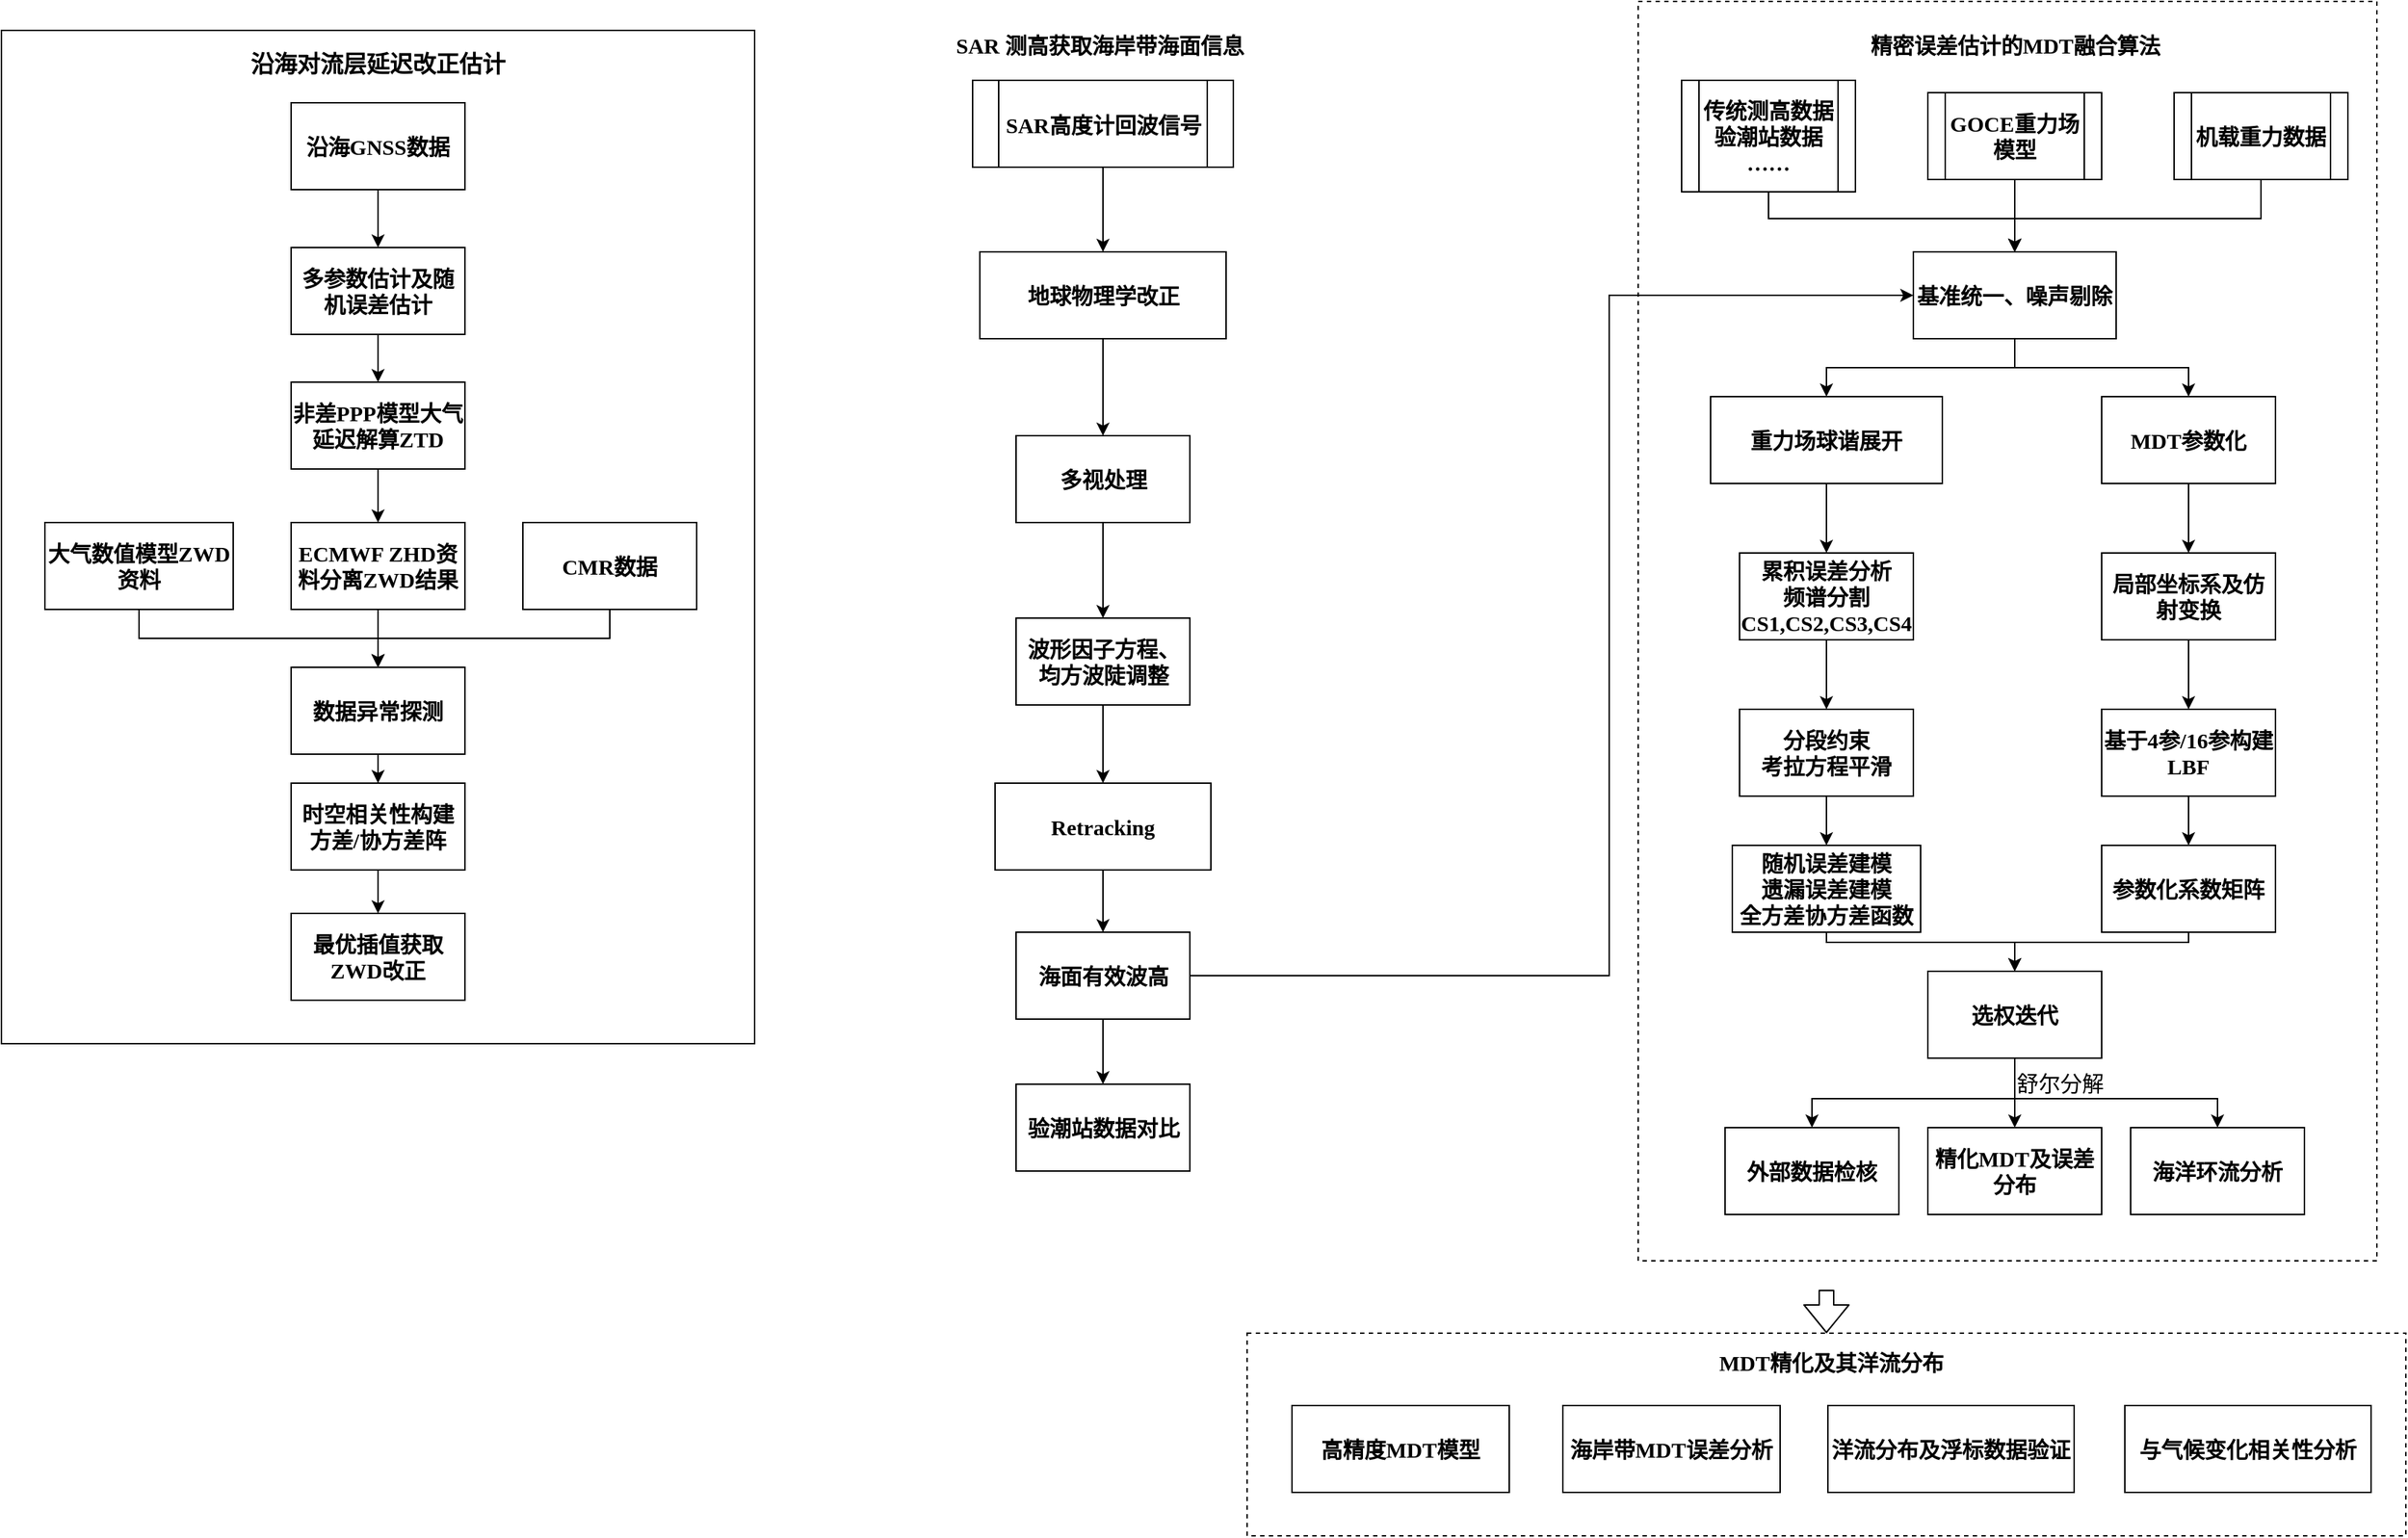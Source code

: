 <mxfile version="14.0.1" type="github">
  <diagram id="_5CkWuqMf3LJzgiGWqKs" name="Page-1">
    <mxGraphModel dx="2629" dy="1743" grid="1" gridSize="10" guides="1" tooltips="1" connect="1" arrows="1" fold="1" page="1" pageScale="1" pageWidth="850" pageHeight="1100" math="0" shadow="0">
      <root>
        <mxCell id="0" />
        <mxCell id="1" parent="0" />
        <mxCell id="6kosBuYBAHHBIYMWBs_G-26" value="" style="rounded=0;whiteSpace=wrap;html=1;fontFamily=Times New Roman;fontSize=15;" vertex="1" parent="1">
          <mxGeometry x="-980" y="-10" width="520" height="700" as="geometry" />
        </mxCell>
        <mxCell id="dWvvoxThUH6RWhC0IFGI-32" value="" style="rounded=0;whiteSpace=wrap;html=1;dashed=1;fontFamily=Times New Roman;fontSize=15;" parent="1" vertex="1">
          <mxGeometry x="150" y="-30" width="510" height="870" as="geometry" />
        </mxCell>
        <mxCell id="XMBS7pqL-egp5hLZ02eN-5" value="" style="edgeStyle=orthogonalEdgeStyle;rounded=0;orthogonalLoop=1;jettySize=auto;html=1;fontFamily=Times New Roman;fontStyle=1;fontSize=15;" parent="1" source="XMBS7pqL-egp5hLZ02eN-1" target="XMBS7pqL-egp5hLZ02eN-4" edge="1">
          <mxGeometry relative="1" as="geometry" />
        </mxCell>
        <mxCell id="XMBS7pqL-egp5hLZ02eN-1" value="SAR高度计回波信号" style="shape=process;whiteSpace=wrap;html=1;backgroundOutline=1;fontFamily=Times New Roman;fontStyle=1;fontSize=15;" parent="1" vertex="1">
          <mxGeometry x="-309.5" y="24.5" width="180" height="60" as="geometry" />
        </mxCell>
        <mxCell id="XMBS7pqL-egp5hLZ02eN-7" value="" style="edgeStyle=orthogonalEdgeStyle;rounded=0;orthogonalLoop=1;jettySize=auto;html=1;fontFamily=Times New Roman;fontStyle=1;fontSize=15;" parent="1" source="XMBS7pqL-egp5hLZ02eN-4" target="XMBS7pqL-egp5hLZ02eN-6" edge="1">
          <mxGeometry relative="1" as="geometry" />
        </mxCell>
        <mxCell id="XMBS7pqL-egp5hLZ02eN-4" value="地球物理学改正" style="rounded=0;whiteSpace=wrap;html=1;fontFamily=Times New Roman;fontStyle=1;fontSize=15;" parent="1" vertex="1">
          <mxGeometry x="-304.5" y="143" width="170" height="60" as="geometry" />
        </mxCell>
        <mxCell id="XMBS7pqL-egp5hLZ02eN-9" value="" style="edgeStyle=orthogonalEdgeStyle;rounded=0;orthogonalLoop=1;jettySize=auto;html=1;fontFamily=Times New Roman;fontStyle=1;fontSize=15;" parent="1" source="XMBS7pqL-egp5hLZ02eN-6" target="XMBS7pqL-egp5hLZ02eN-8" edge="1">
          <mxGeometry relative="1" as="geometry" />
        </mxCell>
        <mxCell id="XMBS7pqL-egp5hLZ02eN-6" value="&lt;span style=&quot;white-space: normal; font-size: 15px;&quot;&gt;多视处理&lt;/span&gt;" style="rounded=0;whiteSpace=wrap;html=1;fontFamily=Times New Roman;fontStyle=1;fontSize=15;" parent="1" vertex="1">
          <mxGeometry x="-279.5" y="270" width="120" height="60" as="geometry" />
        </mxCell>
        <mxCell id="XMBS7pqL-egp5hLZ02eN-11" value="" style="edgeStyle=orthogonalEdgeStyle;rounded=0;orthogonalLoop=1;jettySize=auto;html=1;fontFamily=Times New Roman;fontStyle=1;fontSize=15;" parent="1" source="XMBS7pqL-egp5hLZ02eN-8" target="XMBS7pqL-egp5hLZ02eN-10" edge="1">
          <mxGeometry relative="1" as="geometry" />
        </mxCell>
        <mxCell id="XMBS7pqL-egp5hLZ02eN-8" value="&lt;span style=&quot;white-space: normal; font-size: 15px;&quot;&gt;波形因子方程、均方波陡调整&lt;/span&gt;" style="rounded=0;whiteSpace=wrap;html=1;fontFamily=Times New Roman;fontStyle=1;fontSize=15;" parent="1" vertex="1">
          <mxGeometry x="-279.5" y="396" width="120" height="60" as="geometry" />
        </mxCell>
        <mxCell id="XMBS7pqL-egp5hLZ02eN-13" value="" style="edgeStyle=orthogonalEdgeStyle;rounded=0;orthogonalLoop=1;jettySize=auto;html=1;fontFamily=Times New Roman;fontStyle=1;fontSize=15;" parent="1" source="XMBS7pqL-egp5hLZ02eN-10" target="XMBS7pqL-egp5hLZ02eN-12" edge="1">
          <mxGeometry relative="1" as="geometry" />
        </mxCell>
        <mxCell id="XMBS7pqL-egp5hLZ02eN-10" value="Retracking" style="rounded=0;whiteSpace=wrap;html=1;fontFamily=Times New Roman;fontStyle=1;fontSize=15;" parent="1" vertex="1">
          <mxGeometry x="-294" y="510" width="149" height="60" as="geometry" />
        </mxCell>
        <mxCell id="XMBS7pqL-egp5hLZ02eN-15" value="" style="edgeStyle=orthogonalEdgeStyle;rounded=0;orthogonalLoop=1;jettySize=auto;html=1;fontFamily=Times New Roman;fontStyle=1;fontSize=15;" parent="1" source="XMBS7pqL-egp5hLZ02eN-12" target="XMBS7pqL-egp5hLZ02eN-14" edge="1">
          <mxGeometry relative="1" as="geometry" />
        </mxCell>
        <mxCell id="XMBS7pqL-egp5hLZ02eN-12" value="&lt;span style=&quot;white-space: normal; font-size: 15px;&quot;&gt;海面有效波高&lt;/span&gt;" style="rounded=0;whiteSpace=wrap;html=1;fontFamily=Times New Roman;fontStyle=1;fontSize=15;" parent="1" vertex="1">
          <mxGeometry x="-279.5" y="613" width="120" height="60" as="geometry" />
        </mxCell>
        <mxCell id="XMBS7pqL-egp5hLZ02eN-57" style="edgeStyle=orthogonalEdgeStyle;rounded=0;orthogonalLoop=1;jettySize=auto;html=1;exitX=1;exitY=0.5;exitDx=0;exitDy=0;fontFamily=Times New Roman;fontStyle=1;fontSize=15;entryX=0;entryY=0.5;entryDx=0;entryDy=0;" parent="1" source="XMBS7pqL-egp5hLZ02eN-12" target="XMBS7pqL-egp5hLZ02eN-34" edge="1">
          <mxGeometry relative="1" as="geometry">
            <Array as="points">
              <mxPoint x="130" y="643" />
              <mxPoint x="130" y="173" />
            </Array>
          </mxGeometry>
        </mxCell>
        <mxCell id="XMBS7pqL-egp5hLZ02eN-14" value="&lt;span style=&quot;white-space: normal; font-size: 15px;&quot;&gt;验潮站数据对比&lt;/span&gt;" style="rounded=0;whiteSpace=wrap;html=1;fontFamily=Times New Roman;fontStyle=1;fontSize=15;" parent="1" vertex="1">
          <mxGeometry x="-279.5" y="718" width="120" height="60" as="geometry" />
        </mxCell>
        <mxCell id="dWvvoxThUH6RWhC0IFGI-25" style="edgeStyle=orthogonalEdgeStyle;rounded=0;orthogonalLoop=1;jettySize=auto;html=1;entryX=0.5;entryY=0;entryDx=0;entryDy=0;fontFamily=Times New Roman;fontSize=15;" parent="1" source="XMBS7pqL-egp5hLZ02eN-31" target="XMBS7pqL-egp5hLZ02eN-34" edge="1">
          <mxGeometry relative="1" as="geometry" />
        </mxCell>
        <mxCell id="dWvvoxThUH6RWhC0IFGI-29" style="edgeStyle=orthogonalEdgeStyle;rounded=0;orthogonalLoop=1;jettySize=auto;html=1;fontFamily=Times New Roman;fontSize=15;exitX=0.5;exitY=1;exitDx=0;exitDy=0;" parent="1" source="XMBS7pqL-egp5hLZ02eN-30" target="XMBS7pqL-egp5hLZ02eN-34" edge="1">
          <mxGeometry relative="1" as="geometry">
            <Array as="points">
              <mxPoint x="240" y="120" />
              <mxPoint x="410" y="120" />
            </Array>
          </mxGeometry>
        </mxCell>
        <mxCell id="XMBS7pqL-egp5hLZ02eN-30" value="传统测高数据&lt;br&gt;验潮站数据&lt;br&gt;……" style="shape=process;whiteSpace=wrap;html=1;backgroundOutline=1;fontFamily=Times New Roman;fontStyle=1;fontSize=15;" parent="1" vertex="1">
          <mxGeometry x="180" y="24.5" width="120" height="77" as="geometry" />
        </mxCell>
        <mxCell id="dWvvoxThUH6RWhC0IFGI-26" style="edgeStyle=orthogonalEdgeStyle;rounded=0;orthogonalLoop=1;jettySize=auto;html=1;entryX=0.5;entryY=0;entryDx=0;entryDy=0;fontFamily=Times New Roman;fontSize=15;" parent="1" source="XMBS7pqL-egp5hLZ02eN-31" target="XMBS7pqL-egp5hLZ02eN-34" edge="1">
          <mxGeometry relative="1" as="geometry" />
        </mxCell>
        <mxCell id="XMBS7pqL-egp5hLZ02eN-36" value="" style="edgeStyle=orthogonalEdgeStyle;rounded=0;orthogonalLoop=1;jettySize=auto;html=1;fontFamily=Times New Roman;fontStyle=1;fontSize=15;" parent="1" source="XMBS7pqL-egp5hLZ02eN-34" target="XMBS7pqL-egp5hLZ02eN-35" edge="1">
          <mxGeometry relative="1" as="geometry" />
        </mxCell>
        <mxCell id="dWvvoxThUH6RWhC0IFGI-6" style="edgeStyle=orthogonalEdgeStyle;rounded=0;orthogonalLoop=1;jettySize=auto;html=1;entryX=0.5;entryY=0;entryDx=0;entryDy=0;" parent="1" source="XMBS7pqL-egp5hLZ02eN-34" target="dWvvoxThUH6RWhC0IFGI-5" edge="1">
          <mxGeometry relative="1" as="geometry" />
        </mxCell>
        <mxCell id="XMBS7pqL-egp5hLZ02eN-34" value="&lt;span style=&quot;white-space: normal; font-size: 15px;&quot;&gt;基准统一、噪声剔除&lt;/span&gt;" style="rounded=0;whiteSpace=wrap;html=1;fontFamily=Times New Roman;fontStyle=1;fontSize=15;" parent="1" vertex="1">
          <mxGeometry x="340" y="143" width="140" height="60" as="geometry" />
        </mxCell>
        <mxCell id="XMBS7pqL-egp5hLZ02eN-38" value="" style="edgeStyle=orthogonalEdgeStyle;rounded=0;orthogonalLoop=1;jettySize=auto;html=1;entryX=0.5;entryY=0;entryDx=0;entryDy=0;fontFamily=Times New Roman;fontStyle=1;fontSize=15;" parent="1" source="XMBS7pqL-egp5hLZ02eN-35" target="XMBS7pqL-egp5hLZ02eN-41" edge="1">
          <mxGeometry relative="1" as="geometry">
            <mxPoint x="320" y="339" as="targetPoint" />
          </mxGeometry>
        </mxCell>
        <mxCell id="XMBS7pqL-egp5hLZ02eN-35" value="重力场球谐展开" style="rounded=0;whiteSpace=wrap;html=1;fontFamily=Times New Roman;fontStyle=1;fontSize=15;" parent="1" vertex="1">
          <mxGeometry x="200" y="243" width="160" height="60" as="geometry" />
        </mxCell>
        <mxCell id="XMBS7pqL-egp5hLZ02eN-59" value="" style="edgeStyle=orthogonalEdgeStyle;rounded=0;orthogonalLoop=1;jettySize=auto;html=1;fontFamily=Times New Roman;fontStyle=1;fontSize=15;entryX=0.5;entryY=0;entryDx=0;entryDy=0;" parent="1" source="XMBS7pqL-egp5hLZ02eN-41" target="j7Tv1Ie19FKrfCCoHS4v-1" edge="1">
          <mxGeometry relative="1" as="geometry" />
        </mxCell>
        <mxCell id="XMBS7pqL-egp5hLZ02eN-41" value="&lt;span style=&quot;white-space: normal ; font-size: 15px&quot;&gt;累积误差分析&lt;br&gt;频谱分割&lt;br&gt;CS1,CS2,CS3,CS4&lt;br style=&quot;font-size: 15px&quot;&gt;&lt;/span&gt;" style="rounded=0;whiteSpace=wrap;html=1;fontFamily=Times New Roman;fontStyle=1;fontSize=15;" parent="1" vertex="1">
          <mxGeometry x="220" y="351" width="120" height="60" as="geometry" />
        </mxCell>
        <mxCell id="XMBS7pqL-egp5hLZ02eN-43" value="精化MDT及误差分布" style="rounded=0;whiteSpace=wrap;html=1;fontFamily=Times New Roman;fontStyle=1;fontSize=15;" parent="1" vertex="1">
          <mxGeometry x="350" y="748" width="120" height="60" as="geometry" />
        </mxCell>
        <mxCell id="XMBS7pqL-egp5hLZ02eN-47" value="海洋环流分析" style="rounded=0;whiteSpace=wrap;html=1;fontFamily=Times New Roman;fontStyle=1;fontSize=15;" parent="1" vertex="1">
          <mxGeometry x="490" y="748" width="120" height="60" as="geometry" />
        </mxCell>
        <mxCell id="XMBS7pqL-egp5hLZ02eN-45" value="&lt;span style=&quot;white-space: normal; font-size: 15px;&quot;&gt;外部数据检核&lt;/span&gt;" style="rounded=0;whiteSpace=wrap;html=1;fontFamily=Times New Roman;fontStyle=1;fontSize=15;" parent="1" vertex="1">
          <mxGeometry x="210" y="748" width="120" height="60" as="geometry" />
        </mxCell>
        <mxCell id="dWvvoxThUH6RWhC0IFGI-4" value="" style="edgeStyle=orthogonalEdgeStyle;rounded=0;orthogonalLoop=1;jettySize=auto;html=1;" parent="1" source="j7Tv1Ie19FKrfCCoHS4v-1" target="dWvvoxThUH6RWhC0IFGI-3" edge="1">
          <mxGeometry relative="1" as="geometry" />
        </mxCell>
        <mxCell id="j7Tv1Ie19FKrfCCoHS4v-1" value="&lt;b&gt;分段约束&lt;br&gt;考拉方程平滑&lt;br&gt;&lt;/b&gt;" style="rounded=0;whiteSpace=wrap;html=1;fontFamily=Times New Roman;fontSize=15;" parent="1" vertex="1">
          <mxGeometry x="220" y="459" width="120" height="60" as="geometry" />
        </mxCell>
        <mxCell id="dWvvoxThUH6RWhC0IFGI-17" value="" style="edgeStyle=orthogonalEdgeStyle;rounded=0;orthogonalLoop=1;jettySize=auto;html=1;entryX=0.5;entryY=0;entryDx=0;entryDy=0;" parent="1" source="dWvvoxThUH6RWhC0IFGI-3" target="dWvvoxThUH6RWhC0IFGI-20" edge="1">
          <mxGeometry relative="1" as="geometry">
            <mxPoint x="410" y="650" as="targetPoint" />
            <Array as="points">
              <mxPoint x="280" y="620" />
              <mxPoint x="410" y="620" />
            </Array>
          </mxGeometry>
        </mxCell>
        <mxCell id="dWvvoxThUH6RWhC0IFGI-3" value="随机误差建模&lt;br&gt;遗漏误差建模&lt;br&gt;全方差协方差函数" style="whiteSpace=wrap;html=1;rounded=0;fontFamily=Times New Roman;fontSize=15;fontStyle=1" parent="1" vertex="1">
          <mxGeometry x="215" y="553" width="130" height="60" as="geometry" />
        </mxCell>
        <mxCell id="dWvvoxThUH6RWhC0IFGI-8" value="" style="edgeStyle=orthogonalEdgeStyle;rounded=0;orthogonalLoop=1;jettySize=auto;html=1;" parent="1" source="dWvvoxThUH6RWhC0IFGI-5" target="dWvvoxThUH6RWhC0IFGI-7" edge="1">
          <mxGeometry relative="1" as="geometry" />
        </mxCell>
        <mxCell id="dWvvoxThUH6RWhC0IFGI-5" value="MDT参数化" style="rounded=0;whiteSpace=wrap;html=1;fontFamily=Times New Roman;fontStyle=1;fontSize=15;" parent="1" vertex="1">
          <mxGeometry x="470" y="243" width="120" height="60" as="geometry" />
        </mxCell>
        <mxCell id="dWvvoxThUH6RWhC0IFGI-10" value="" style="edgeStyle=orthogonalEdgeStyle;rounded=0;orthogonalLoop=1;jettySize=auto;html=1;" parent="1" source="dWvvoxThUH6RWhC0IFGI-7" target="dWvvoxThUH6RWhC0IFGI-9" edge="1">
          <mxGeometry relative="1" as="geometry" />
        </mxCell>
        <mxCell id="dWvvoxThUH6RWhC0IFGI-7" value="局部坐标系及仿射变换" style="rounded=0;whiteSpace=wrap;html=1;fontFamily=Times New Roman;fontSize=15;fontStyle=1" parent="1" vertex="1">
          <mxGeometry x="470" y="351" width="120" height="60" as="geometry" />
        </mxCell>
        <mxCell id="dWvvoxThUH6RWhC0IFGI-13" value="" style="edgeStyle=orthogonalEdgeStyle;rounded=0;orthogonalLoop=1;jettySize=auto;html=1;" parent="1" source="dWvvoxThUH6RWhC0IFGI-9" target="dWvvoxThUH6RWhC0IFGI-12" edge="1">
          <mxGeometry relative="1" as="geometry" />
        </mxCell>
        <mxCell id="dWvvoxThUH6RWhC0IFGI-9" value="基于4参/16参构建LBF" style="whiteSpace=wrap;html=1;rounded=0;fontFamily=Times New Roman;fontStyle=1;fontSize=15;" parent="1" vertex="1">
          <mxGeometry x="470" y="459" width="120" height="60" as="geometry" />
        </mxCell>
        <mxCell id="dWvvoxThUH6RWhC0IFGI-15" style="edgeStyle=orthogonalEdgeStyle;rounded=0;orthogonalLoop=1;jettySize=auto;html=1;entryX=0.5;entryY=0;entryDx=0;entryDy=0;exitX=0.5;exitY=1;exitDx=0;exitDy=0;" parent="1" source="dWvvoxThUH6RWhC0IFGI-12" target="dWvvoxThUH6RWhC0IFGI-20" edge="1">
          <mxGeometry relative="1" as="geometry">
            <mxPoint x="410" y="650" as="targetPoint" />
            <Array as="points">
              <mxPoint x="530" y="620" />
              <mxPoint x="410" y="620" />
            </Array>
          </mxGeometry>
        </mxCell>
        <mxCell id="dWvvoxThUH6RWhC0IFGI-12" value="参数化系数矩阵" style="whiteSpace=wrap;html=1;rounded=0;fontStyle=1;fontFamily=Times New Roman;fontSize=15;" parent="1" vertex="1">
          <mxGeometry x="470" y="553" width="120" height="60" as="geometry" />
        </mxCell>
        <mxCell id="dWvvoxThUH6RWhC0IFGI-22" value="" style="edgeStyle=orthogonalEdgeStyle;rounded=0;orthogonalLoop=1;jettySize=auto;html=1;" parent="1" source="dWvvoxThUH6RWhC0IFGI-20" target="XMBS7pqL-egp5hLZ02eN-43" edge="1">
          <mxGeometry relative="1" as="geometry" />
        </mxCell>
        <mxCell id="Cj0m6q7bYbMxQTCFhR2f-2" style="edgeStyle=orthogonalEdgeStyle;rounded=0;orthogonalLoop=1;jettySize=auto;html=1;" parent="1" source="dWvvoxThUH6RWhC0IFGI-20" target="XMBS7pqL-egp5hLZ02eN-45" edge="1">
          <mxGeometry relative="1" as="geometry">
            <Array as="points">
              <mxPoint x="410" y="728" />
              <mxPoint x="270" y="728" />
            </Array>
          </mxGeometry>
        </mxCell>
        <mxCell id="Cj0m6q7bYbMxQTCFhR2f-4" style="edgeStyle=orthogonalEdgeStyle;rounded=0;orthogonalLoop=1;jettySize=auto;html=1;exitX=0.5;exitY=1;exitDx=0;exitDy=0;" parent="1" source="dWvvoxThUH6RWhC0IFGI-20" target="XMBS7pqL-egp5hLZ02eN-47" edge="1">
          <mxGeometry relative="1" as="geometry">
            <Array as="points">
              <mxPoint x="410" y="728" />
              <mxPoint x="550" y="728" />
            </Array>
          </mxGeometry>
        </mxCell>
        <mxCell id="dWvvoxThUH6RWhC0IFGI-20" value="&lt;b&gt;选权迭代&lt;/b&gt;" style="whiteSpace=wrap;html=1;rounded=0;fontFamily=Times New Roman;fontSize=15;" parent="1" vertex="1">
          <mxGeometry x="350" y="640" width="120" height="60" as="geometry" />
        </mxCell>
        <mxCell id="dWvvoxThUH6RWhC0IFGI-30" style="edgeStyle=orthogonalEdgeStyle;rounded=0;orthogonalLoop=1;jettySize=auto;html=1;entryX=0.5;entryY=0;entryDx=0;entryDy=0;fontFamily=Times New Roman;fontSize=15;exitX=0.5;exitY=1;exitDx=0;exitDy=0;" parent="1" source="dWvvoxThUH6RWhC0IFGI-27" target="XMBS7pqL-egp5hLZ02eN-34" edge="1">
          <mxGeometry relative="1" as="geometry">
            <Array as="points">
              <mxPoint x="580" y="120" />
              <mxPoint x="410" y="120" />
            </Array>
          </mxGeometry>
        </mxCell>
        <mxCell id="dWvvoxThUH6RWhC0IFGI-27" value="&lt;span style=&quot;white-space: normal ; font-size: 15px&quot;&gt;机载重力数据&lt;/span&gt;" style="shape=process;whiteSpace=wrap;html=1;backgroundOutline=1;fontFamily=Times New Roman;fontSize=15;fontColor=#000000;align=center;strokeColor=#000000;fillColor=#ffffff;fontStyle=1" parent="1" vertex="1">
          <mxGeometry x="520" y="33" width="120" height="60" as="geometry" />
        </mxCell>
        <mxCell id="XMBS7pqL-egp5hLZ02eN-31" value="&lt;span style=&quot;white-space: normal ; font-size: 15px&quot;&gt;GOCE重力场模型&lt;/span&gt;" style="shape=process;whiteSpace=wrap;html=1;backgroundOutline=1;fontFamily=Times New Roman;fontSize=15;fontColor=#000000;align=center;strokeColor=#000000;fillColor=#ffffff;fontStyle=1" parent="1" vertex="1">
          <mxGeometry x="350" y="33" width="120" height="60" as="geometry" />
        </mxCell>
        <mxCell id="dWvvoxThUH6RWhC0IFGI-34" value="SAR 测高获取海岸带海面信息" style="text;html=1;strokeColor=none;fillColor=none;align=center;verticalAlign=middle;whiteSpace=wrap;rounded=0;dashed=1;fontFamily=Times New Roman;fontSize=15;fontStyle=1" parent="1" vertex="1">
          <mxGeometry x="-323" y="-10" width="203" height="20" as="geometry" />
        </mxCell>
        <mxCell id="Cj0m6q7bYbMxQTCFhR2f-1" value="精密误差估计的MDT融合算法" style="text;html=1;strokeColor=none;fillColor=none;align=center;verticalAlign=middle;whiteSpace=wrap;rounded=0;dashed=1;fontFamily=Times New Roman;fontSize=15;fontStyle=1" parent="1" vertex="1">
          <mxGeometry x="308.5" y="-10" width="203" height="20" as="geometry" />
        </mxCell>
        <mxCell id="Cj0m6q7bYbMxQTCFhR2f-6" value="" style="rounded=0;whiteSpace=wrap;html=1;dashed=1;" parent="1" vertex="1">
          <mxGeometry x="-120" y="890" width="800" height="140" as="geometry" />
        </mxCell>
        <mxCell id="Cj0m6q7bYbMxQTCFhR2f-7" value="" style="shape=flexArrow;endArrow=classic;html=1;entryX=0.5;entryY=0;entryDx=0;entryDy=0;exitX=0.5;exitY=1;exitDx=0;exitDy=0;" parent="1" target="Cj0m6q7bYbMxQTCFhR2f-6" edge="1">
          <mxGeometry width="50" height="50" relative="1" as="geometry">
            <mxPoint x="280" y="860" as="sourcePoint" />
            <mxPoint x="280" y="850" as="targetPoint" />
          </mxGeometry>
        </mxCell>
        <mxCell id="Cj0m6q7bYbMxQTCFhR2f-9" value="海岸带MDT误差分析" style="rounded=0;whiteSpace=wrap;html=1;fontFamily=Times New Roman;fontSize=15;fontStyle=1" parent="1" vertex="1">
          <mxGeometry x="98" y="940" width="150" height="60" as="geometry" />
        </mxCell>
        <mxCell id="Cj0m6q7bYbMxQTCFhR2f-10" value="MDT精化及其洋流分布" style="text;html=1;strokeColor=none;fillColor=none;align=center;verticalAlign=middle;whiteSpace=wrap;rounded=0;dashed=1;fontFamily=Times New Roman;fontSize=15;fontStyle=1" parent="1" vertex="1">
          <mxGeometry x="182" y="900" width="203" height="20" as="geometry" />
        </mxCell>
        <mxCell id="Cj0m6q7bYbMxQTCFhR2f-11" value="洋流分布及浮标数据验证" style="rounded=0;whiteSpace=wrap;html=1;fontFamily=Times New Roman;fontSize=15;fontStyle=1" parent="1" vertex="1">
          <mxGeometry x="281" y="940" width="170" height="60" as="geometry" />
        </mxCell>
        <mxCell id="Cj0m6q7bYbMxQTCFhR2f-12" value="与气候变化相关性分析" style="rounded=0;whiteSpace=wrap;html=1;fontFamily=Times New Roman;fontSize=15;fontStyle=1" parent="1" vertex="1">
          <mxGeometry x="486" y="940" width="170" height="60" as="geometry" />
        </mxCell>
        <mxCell id="Cj0m6q7bYbMxQTCFhR2f-13" value="高精度MDT模型" style="rounded=0;whiteSpace=wrap;html=1;fontFamily=Times New Roman;fontSize=15;fontStyle=1" parent="1" vertex="1">
          <mxGeometry x="-89" y="940" width="150" height="60" as="geometry" />
        </mxCell>
        <mxCell id="dWvvoxThUH6RWhC0IFGI-24" value="舒尔分解" style="text;html=1;align=center;verticalAlign=middle;resizable=0;points=[];autosize=1;fontFamily=Times New Roman;fontSize=15;" parent="1" vertex="1">
          <mxGeometry x="401" y="707" width="80" height="20" as="geometry" />
        </mxCell>
        <mxCell id="6kosBuYBAHHBIYMWBs_G-4" value="" style="edgeStyle=orthogonalEdgeStyle;rounded=0;orthogonalLoop=1;jettySize=auto;html=1;entryX=0.5;entryY=0;entryDx=0;entryDy=0;fontSize=15;fontFamily=Times New Roman;" edge="1" parent="1" source="6kosBuYBAHHBIYMWBs_G-2" target="6kosBuYBAHHBIYMWBs_G-5">
          <mxGeometry relative="1" as="geometry">
            <mxPoint x="-720" y="130" as="targetPoint" />
          </mxGeometry>
        </mxCell>
        <mxCell id="6kosBuYBAHHBIYMWBs_G-2" value="&lt;b style=&quot;font-size: 15px;&quot;&gt;沿海GNSS数据&lt;/b&gt;" style="rounded=0;whiteSpace=wrap;html=1;fontSize=15;fontFamily=Times New Roman;" vertex="1" parent="1">
          <mxGeometry x="-780" y="40" width="120" height="60" as="geometry" />
        </mxCell>
        <mxCell id="6kosBuYBAHHBIYMWBs_G-8" value="" style="edgeStyle=orthogonalEdgeStyle;rounded=0;orthogonalLoop=1;jettySize=auto;html=1;fontSize=15;fontFamily=Times New Roman;" edge="1" parent="1" source="6kosBuYBAHHBIYMWBs_G-5" target="6kosBuYBAHHBIYMWBs_G-7">
          <mxGeometry relative="1" as="geometry" />
        </mxCell>
        <mxCell id="6kosBuYBAHHBIYMWBs_G-5" value="&lt;b style=&quot;font-size: 15px;&quot;&gt;多参数估计及随机误差估计&lt;br style=&quot;font-size: 15px;&quot;&gt;&lt;/b&gt;" style="rounded=0;whiteSpace=wrap;html=1;fontSize=15;fontFamily=Times New Roman;" vertex="1" parent="1">
          <mxGeometry x="-780" y="140" width="120" height="60" as="geometry" />
        </mxCell>
        <mxCell id="6kosBuYBAHHBIYMWBs_G-10" value="" style="edgeStyle=orthogonalEdgeStyle;rounded=0;orthogonalLoop=1;jettySize=auto;html=1;fontSize=15;fontFamily=Times New Roman;" edge="1" parent="1" source="6kosBuYBAHHBIYMWBs_G-7" target="6kosBuYBAHHBIYMWBs_G-9">
          <mxGeometry relative="1" as="geometry" />
        </mxCell>
        <mxCell id="6kosBuYBAHHBIYMWBs_G-7" value="&lt;b style=&quot;font-size: 15px;&quot;&gt;非差PPP模型&lt;/b&gt;&lt;b style=&quot;font-size: 15px;&quot;&gt;大气延迟解算ZTD&lt;br style=&quot;font-size: 15px;&quot;&gt;&lt;/b&gt;" style="rounded=0;whiteSpace=wrap;html=1;fontSize=15;fontFamily=Times New Roman;" vertex="1" parent="1">
          <mxGeometry x="-780" y="233" width="120" height="60" as="geometry" />
        </mxCell>
        <mxCell id="6kosBuYBAHHBIYMWBs_G-19" value="" style="edgeStyle=orthogonalEdgeStyle;rounded=0;orthogonalLoop=1;jettySize=auto;html=1;fontSize=15;fontFamily=Times New Roman;" edge="1" parent="1" source="6kosBuYBAHHBIYMWBs_G-9" target="6kosBuYBAHHBIYMWBs_G-18">
          <mxGeometry relative="1" as="geometry" />
        </mxCell>
        <mxCell id="6kosBuYBAHHBIYMWBs_G-9" value="&lt;b style=&quot;font-size: 15px;&quot;&gt;ECMWF ZHD资料分离ZWD结果&lt;br style=&quot;font-size: 15px;&quot;&gt;&lt;/b&gt;" style="rounded=0;whiteSpace=wrap;html=1;fontSize=15;fontFamily=Times New Roman;" vertex="1" parent="1">
          <mxGeometry x="-780" y="330" width="120" height="60" as="geometry" />
        </mxCell>
        <mxCell id="6kosBuYBAHHBIYMWBs_G-21" style="edgeStyle=orthogonalEdgeStyle;rounded=0;orthogonalLoop=1;jettySize=auto;html=1;entryX=0.5;entryY=0;entryDx=0;entryDy=0;exitX=0.5;exitY=1;exitDx=0;exitDy=0;fontSize=15;fontFamily=Times New Roman;" edge="1" parent="1" source="6kosBuYBAHHBIYMWBs_G-15" target="6kosBuYBAHHBIYMWBs_G-18">
          <mxGeometry relative="1" as="geometry" />
        </mxCell>
        <mxCell id="6kosBuYBAHHBIYMWBs_G-15" value="大气数值模型ZWD资料" style="whiteSpace=wrap;html=1;rounded=0;fontStyle=1;fontSize=15;fontFamily=Times New Roman;" vertex="1" parent="1">
          <mxGeometry x="-950" y="330" width="130" height="60" as="geometry" />
        </mxCell>
        <mxCell id="6kosBuYBAHHBIYMWBs_G-20" style="edgeStyle=orthogonalEdgeStyle;rounded=0;orthogonalLoop=1;jettySize=auto;html=1;entryX=0.5;entryY=0;entryDx=0;entryDy=0;fontSize=15;fontFamily=Times New Roman;" edge="1" parent="1" source="6kosBuYBAHHBIYMWBs_G-17" target="6kosBuYBAHHBIYMWBs_G-18">
          <mxGeometry relative="1" as="geometry">
            <Array as="points">
              <mxPoint x="-560" y="410" />
              <mxPoint x="-720" y="410" />
            </Array>
          </mxGeometry>
        </mxCell>
        <mxCell id="6kosBuYBAHHBIYMWBs_G-17" value="&lt;span style=&quot;font-size: 15px;&quot;&gt;CMR数据&lt;/span&gt;" style="rounded=0;whiteSpace=wrap;html=1;fontStyle=1;fontSize=15;fontFamily=Times New Roman;" vertex="1" parent="1">
          <mxGeometry x="-620" y="330" width="120" height="60" as="geometry" />
        </mxCell>
        <mxCell id="6kosBuYBAHHBIYMWBs_G-23" value="" style="edgeStyle=orthogonalEdgeStyle;rounded=0;orthogonalLoop=1;jettySize=auto;html=1;fontSize=15;fontFamily=Times New Roman;" edge="1" parent="1" source="6kosBuYBAHHBIYMWBs_G-18" target="6kosBuYBAHHBIYMWBs_G-22">
          <mxGeometry relative="1" as="geometry" />
        </mxCell>
        <mxCell id="6kosBuYBAHHBIYMWBs_G-18" value="数据异常探测" style="whiteSpace=wrap;html=1;rounded=0;fontStyle=1;fontSize=15;fontFamily=Times New Roman;" vertex="1" parent="1">
          <mxGeometry x="-780" y="430" width="120" height="60" as="geometry" />
        </mxCell>
        <mxCell id="6kosBuYBAHHBIYMWBs_G-25" value="" style="edgeStyle=orthogonalEdgeStyle;rounded=0;orthogonalLoop=1;jettySize=auto;html=1;fontSize=15;fontFamily=Times New Roman;" edge="1" parent="1" source="6kosBuYBAHHBIYMWBs_G-22" target="6kosBuYBAHHBIYMWBs_G-24">
          <mxGeometry relative="1" as="geometry" />
        </mxCell>
        <mxCell id="6kosBuYBAHHBIYMWBs_G-22" value="&lt;span style=&quot;font-size: 15px;&quot;&gt;时空相关性构建方差/协方差阵&lt;/span&gt;" style="whiteSpace=wrap;html=1;rounded=0;fontStyle=1;fontSize=15;fontFamily=Times New Roman;" vertex="1" parent="1">
          <mxGeometry x="-780" y="510" width="120" height="60" as="geometry" />
        </mxCell>
        <mxCell id="6kosBuYBAHHBIYMWBs_G-24" value="最优插值获取ZWD改正" style="whiteSpace=wrap;html=1;rounded=0;fontStyle=1;fontSize=15;fontFamily=Times New Roman;" vertex="1" parent="1">
          <mxGeometry x="-780" y="600" width="120" height="60" as="geometry" />
        </mxCell>
        <mxCell id="6kosBuYBAHHBIYMWBs_G-27" value="&lt;span style=&quot;font-size: 12.0pt&quot;&gt;沿海对流层延迟改正估计&lt;/span&gt;" style="text;html=1;strokeColor=none;fillColor=none;align=center;verticalAlign=middle;whiteSpace=wrap;rounded=0;fontFamily=Times New Roman;fontSize=15;fontStyle=1" vertex="1" parent="1">
          <mxGeometry x="-820" y="3" width="200" height="20" as="geometry" />
        </mxCell>
      </root>
    </mxGraphModel>
  </diagram>
</mxfile>
